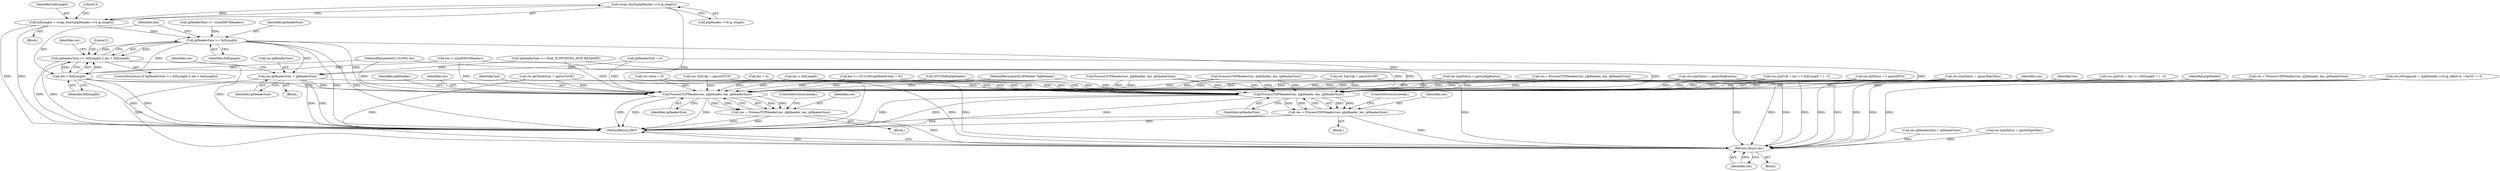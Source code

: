 digraph "0_kvm-guest-drivers-windows_723416fa4210b7464b28eab89cc76252e6193ac1_5@pointer" {
"1000178" [label="(Call,swap_short(pIpHeader->v4.ip_length))"];
"1000176" [label="(Call,fullLength = swap_short(pIpHeader->v4.ip_length))"];
"1000223" [label="(Call,ipHeaderSize >= fullLength)"];
"1000222" [label="(Call,ipHeaderSize >= fullLength || len < fullLength)"];
"1000226" [label="(Call,len < fullLength)"];
"1000543" [label="(Call,ProcessTCPHeader(res, pIpHeader, len, ipHeaderSize))"];
"1000541" [label="(Call,res = ProcessTCPHeader(res, pIpHeader, len, ipHeaderSize))"];
"1000566" [label="(Return,return res;)"];
"1000553" [label="(Call,ProcessUDPHeader(res, pIpHeader, len, ipHeaderSize))"];
"1000551" [label="(Call,res = ProcessUDPHeader(res, pIpHeader, len, ipHeaderSize))"];
"1000514" [label="(Call,res.ipHeaderSize = ipHeaderSize)"];
"1000344" [label="(Call,res.TcpUdp = ppresIsTCP)"];
"1000551" [label="(Call,res = ProcessUDPHeader(res, pIpHeader, len, ipHeaderSize))"];
"1000157" [label="(Call,len < sizeof(IPv4Header))"];
"1000540" [label="(Block,)"];
"1000542" [label="(Identifier,res)"];
"1000554" [label="(Identifier,res)"];
"1000298" [label="(Call,res.ipCheckSum = ppresCSOK)"];
"1000558" [label="(ControlStructure,break;)"];
"1000508" [label="(Call,res.ipStatus == ppresIPV4)"];
"1000543" [label="(Call,ProcessTCPHeader(res, pIpHeader, len, ipHeaderSize))"];
"1000221" [label="(ControlStructure,if (ipHeaderSize >= fullLength || len < fullLength))"];
"1000521" [label="(Identifier,res)"];
"1000518" [label="(Identifier,ipHeaderSize)"];
"1000179" [label="(Call,pIpHeader->v4.ip_length)"];
"1000146" [label="(Call,res.value = 0)"];
"1000515" [label="(Call,res.ipHeaderSize)"];
"1000224" [label="(Identifier,ipHeaderSize)"];
"1000227" [label="(Identifier,len)"];
"1000228" [label="(Identifier,fullLength)"];
"1000226" [label="(Call,len < fullLength)"];
"1000548" [label="(ControlStructure,break;)"];
"1000315" [label="(Call,len < fullLength)"];
"1000545" [label="(Identifier,pIpHeader)"];
"1000393" [label="(Call,ProcessUDPHeader(res, pIpHeader, len, ipHeaderSize))"];
"1000488" [label="(Call,res.ipHeaderSize = ipHeaderSize)"];
"1000553" [label="(Call,ProcessUDPHeader(res, pIpHeader, len, ipHeaderSize))"];
"1000420" [label="(Call,(PUCHAR)pIpHeader)"];
"1000513" [label="(Block,)"];
"1000178" [label="(Call,swap_short(pIpHeader->v4.ip_length))"];
"1000555" [label="(Identifier,pIpHeader)"];
"1000552" [label="(Identifier,res)"];
"1000391" [label="(Call,res = ProcessUDPHeader(res, pIpHeader, len, ipHeaderSize))"];
"1000510" [label="(Identifier,res)"];
"1000177" [label="(Identifier,fullLength)"];
"1000101" [label="(MethodParameterIn,IPHeader *pIpHeader)"];
"1000568" [label="(MethodReturn,RET)"];
"1000519" [label="(Call,res.IsFragment = (pIpHeader->v4.ip_offset & ~0xC0) != 0)"];
"1000111" [label="(Call,len < 4)"];
"1000566" [label="(Return,return res;)"];
"1000225" [label="(Identifier,fullLength)"];
"1000376" [label="(Call,res.TcpUdp = ppresIsUDP)"];
"1000567" [label="(Identifier,res)"];
"1000547" [label="(Identifier,ipHeaderSize)"];
"1000231" [label="(Literal,2)"];
"1000361" [label="(Call,ProcessTCPHeader(res, pIpHeader, len, ipHeaderSize))"];
"1000103" [label="(Block,)"];
"1000339" [label="(Call,res.xxpStatus = ppresXxpKnown)"];
"1000541" [label="(Call,res = ProcessTCPHeader(res, pIpHeader, len, ipHeaderSize))"];
"1000544" [label="(Identifier,res)"];
"1000546" [label="(Identifier,len)"];
"1000550" [label="(Block,)"];
"1000359" [label="(Call,res = ProcessTCPHeader(res, pIpHeader, len, ipHeaderSize))"];
"1000473" [label="(Call,ipHeaderSize <= MAX_SUPPORTED_IPV6_HEADERS)"];
"1000371" [label="(Call,res.xxpStatus = ppresXxpKnown)"];
"1000185" [label="(Literal,3)"];
"1000176" [label="(Call,fullLength = swap_short(pIpHeader->v4.ip_length))"];
"1000381" [label="(Call,res.xxpFull = len >= fullLength ? 1 : 0)"];
"1000560" [label="(Call,res.xxpStatus = ppresXxpOther)"];
"1000460" [label="(Call,res.xxpStatus = ppresXxpOther)"];
"1000556" [label="(Identifier,len)"];
"1000222" [label="(Call,ipHeaderSize >= fullLength || len < fullLength)"];
"1000514" [label="(Call,res.ipHeaderSize = ipHeaderSize)"];
"1000349" [label="(Call,res.xxpFull = len >= fullLength ? 1 : 0)"];
"1000139" [label="(Call,ipHeaderSize = 0)"];
"1000557" [label="(Identifier,ipHeaderSize)"];
"1000223" [label="(Call,ipHeaderSize >= fullLength)"];
"1000155" [label="(Block,)"];
"1000407" [label="(Call,len >= ((ULONG)ipHeaderSize + 8))"];
"1000206" [label="(Call,ipHeaderSize >= sizeof(IPv4Header))"];
"1000102" [label="(MethodParameterIn,ULONG len)"];
"1000178" -> "1000176"  [label="AST: "];
"1000178" -> "1000179"  [label="CFG: "];
"1000179" -> "1000178"  [label="AST: "];
"1000176" -> "1000178"  [label="CFG: "];
"1000178" -> "1000568"  [label="DDG: "];
"1000178" -> "1000176"  [label="DDG: "];
"1000176" -> "1000155"  [label="AST: "];
"1000177" -> "1000176"  [label="AST: "];
"1000185" -> "1000176"  [label="CFG: "];
"1000176" -> "1000568"  [label="DDG: "];
"1000176" -> "1000568"  [label="DDG: "];
"1000176" -> "1000223"  [label="DDG: "];
"1000223" -> "1000222"  [label="AST: "];
"1000223" -> "1000225"  [label="CFG: "];
"1000224" -> "1000223"  [label="AST: "];
"1000225" -> "1000223"  [label="AST: "];
"1000227" -> "1000223"  [label="CFG: "];
"1000222" -> "1000223"  [label="CFG: "];
"1000223" -> "1000568"  [label="DDG: "];
"1000223" -> "1000568"  [label="DDG: "];
"1000223" -> "1000222"  [label="DDG: "];
"1000223" -> "1000222"  [label="DDG: "];
"1000206" -> "1000223"  [label="DDG: "];
"1000223" -> "1000226"  [label="DDG: "];
"1000223" -> "1000514"  [label="DDG: "];
"1000223" -> "1000543"  [label="DDG: "];
"1000223" -> "1000553"  [label="DDG: "];
"1000222" -> "1000221"  [label="AST: "];
"1000222" -> "1000226"  [label="CFG: "];
"1000226" -> "1000222"  [label="AST: "];
"1000231" -> "1000222"  [label="CFG: "];
"1000510" -> "1000222"  [label="CFG: "];
"1000222" -> "1000568"  [label="DDG: "];
"1000222" -> "1000568"  [label="DDG: "];
"1000222" -> "1000568"  [label="DDG: "];
"1000226" -> "1000222"  [label="DDG: "];
"1000226" -> "1000222"  [label="DDG: "];
"1000226" -> "1000228"  [label="CFG: "];
"1000227" -> "1000226"  [label="AST: "];
"1000228" -> "1000226"  [label="AST: "];
"1000226" -> "1000568"  [label="DDG: "];
"1000226" -> "1000568"  [label="DDG: "];
"1000157" -> "1000226"  [label="DDG: "];
"1000102" -> "1000226"  [label="DDG: "];
"1000226" -> "1000543"  [label="DDG: "];
"1000226" -> "1000553"  [label="DDG: "];
"1000543" -> "1000541"  [label="AST: "];
"1000543" -> "1000547"  [label="CFG: "];
"1000544" -> "1000543"  [label="AST: "];
"1000545" -> "1000543"  [label="AST: "];
"1000546" -> "1000543"  [label="AST: "];
"1000547" -> "1000543"  [label="AST: "];
"1000541" -> "1000543"  [label="CFG: "];
"1000543" -> "1000568"  [label="DDG: "];
"1000543" -> "1000568"  [label="DDG: "];
"1000543" -> "1000568"  [label="DDG: "];
"1000543" -> "1000541"  [label="DDG: "];
"1000543" -> "1000541"  [label="DDG: "];
"1000543" -> "1000541"  [label="DDG: "];
"1000543" -> "1000541"  [label="DDG: "];
"1000460" -> "1000543"  [label="DDG: "];
"1000376" -> "1000543"  [label="DDG: "];
"1000391" -> "1000543"  [label="DDG: "];
"1000298" -> "1000543"  [label="DDG: "];
"1000514" -> "1000543"  [label="DDG: "];
"1000349" -> "1000543"  [label="DDG: "];
"1000359" -> "1000543"  [label="DDG: "];
"1000371" -> "1000543"  [label="DDG: "];
"1000344" -> "1000543"  [label="DDG: "];
"1000146" -> "1000543"  [label="DDG: "];
"1000519" -> "1000543"  [label="DDG: "];
"1000508" -> "1000543"  [label="DDG: "];
"1000339" -> "1000543"  [label="DDG: "];
"1000381" -> "1000543"  [label="DDG: "];
"1000420" -> "1000543"  [label="DDG: "];
"1000361" -> "1000543"  [label="DDG: "];
"1000361" -> "1000543"  [label="DDG: "];
"1000393" -> "1000543"  [label="DDG: "];
"1000393" -> "1000543"  [label="DDG: "];
"1000101" -> "1000543"  [label="DDG: "];
"1000315" -> "1000543"  [label="DDG: "];
"1000407" -> "1000543"  [label="DDG: "];
"1000157" -> "1000543"  [label="DDG: "];
"1000111" -> "1000543"  [label="DDG: "];
"1000102" -> "1000543"  [label="DDG: "];
"1000139" -> "1000543"  [label="DDG: "];
"1000473" -> "1000543"  [label="DDG: "];
"1000541" -> "1000540"  [label="AST: "];
"1000542" -> "1000541"  [label="AST: "];
"1000548" -> "1000541"  [label="CFG: "];
"1000541" -> "1000568"  [label="DDG: "];
"1000541" -> "1000568"  [label="DDG: "];
"1000541" -> "1000566"  [label="DDG: "];
"1000566" -> "1000103"  [label="AST: "];
"1000566" -> "1000567"  [label="CFG: "];
"1000567" -> "1000566"  [label="AST: "];
"1000568" -> "1000566"  [label="CFG: "];
"1000566" -> "1000568"  [label="DDG: "];
"1000567" -> "1000566"  [label="DDG: "];
"1000460" -> "1000566"  [label="DDG: "];
"1000376" -> "1000566"  [label="DDG: "];
"1000488" -> "1000566"  [label="DDG: "];
"1000391" -> "1000566"  [label="DDG: "];
"1000298" -> "1000566"  [label="DDG: "];
"1000514" -> "1000566"  [label="DDG: "];
"1000349" -> "1000566"  [label="DDG: "];
"1000359" -> "1000566"  [label="DDG: "];
"1000371" -> "1000566"  [label="DDG: "];
"1000146" -> "1000566"  [label="DDG: "];
"1000560" -> "1000566"  [label="DDG: "];
"1000519" -> "1000566"  [label="DDG: "];
"1000508" -> "1000566"  [label="DDG: "];
"1000339" -> "1000566"  [label="DDG: "];
"1000381" -> "1000566"  [label="DDG: "];
"1000344" -> "1000566"  [label="DDG: "];
"1000551" -> "1000566"  [label="DDG: "];
"1000553" -> "1000551"  [label="AST: "];
"1000553" -> "1000557"  [label="CFG: "];
"1000554" -> "1000553"  [label="AST: "];
"1000555" -> "1000553"  [label="AST: "];
"1000556" -> "1000553"  [label="AST: "];
"1000557" -> "1000553"  [label="AST: "];
"1000551" -> "1000553"  [label="CFG: "];
"1000553" -> "1000568"  [label="DDG: "];
"1000553" -> "1000568"  [label="DDG: "];
"1000553" -> "1000568"  [label="DDG: "];
"1000553" -> "1000551"  [label="DDG: "];
"1000553" -> "1000551"  [label="DDG: "];
"1000553" -> "1000551"  [label="DDG: "];
"1000553" -> "1000551"  [label="DDG: "];
"1000460" -> "1000553"  [label="DDG: "];
"1000376" -> "1000553"  [label="DDG: "];
"1000391" -> "1000553"  [label="DDG: "];
"1000298" -> "1000553"  [label="DDG: "];
"1000514" -> "1000553"  [label="DDG: "];
"1000349" -> "1000553"  [label="DDG: "];
"1000359" -> "1000553"  [label="DDG: "];
"1000371" -> "1000553"  [label="DDG: "];
"1000344" -> "1000553"  [label="DDG: "];
"1000146" -> "1000553"  [label="DDG: "];
"1000519" -> "1000553"  [label="DDG: "];
"1000508" -> "1000553"  [label="DDG: "];
"1000339" -> "1000553"  [label="DDG: "];
"1000381" -> "1000553"  [label="DDG: "];
"1000420" -> "1000553"  [label="DDG: "];
"1000361" -> "1000553"  [label="DDG: "];
"1000361" -> "1000553"  [label="DDG: "];
"1000393" -> "1000553"  [label="DDG: "];
"1000393" -> "1000553"  [label="DDG: "];
"1000101" -> "1000553"  [label="DDG: "];
"1000315" -> "1000553"  [label="DDG: "];
"1000407" -> "1000553"  [label="DDG: "];
"1000157" -> "1000553"  [label="DDG: "];
"1000111" -> "1000553"  [label="DDG: "];
"1000102" -> "1000553"  [label="DDG: "];
"1000139" -> "1000553"  [label="DDG: "];
"1000473" -> "1000553"  [label="DDG: "];
"1000551" -> "1000550"  [label="AST: "];
"1000552" -> "1000551"  [label="AST: "];
"1000558" -> "1000551"  [label="CFG: "];
"1000551" -> "1000568"  [label="DDG: "];
"1000551" -> "1000568"  [label="DDG: "];
"1000514" -> "1000513"  [label="AST: "];
"1000514" -> "1000518"  [label="CFG: "];
"1000515" -> "1000514"  [label="AST: "];
"1000518" -> "1000514"  [label="AST: "];
"1000521" -> "1000514"  [label="CFG: "];
"1000514" -> "1000568"  [label="DDG: "];
"1000514" -> "1000568"  [label="DDG: "];
"1000139" -> "1000514"  [label="DDG: "];
"1000473" -> "1000514"  [label="DDG: "];
}

